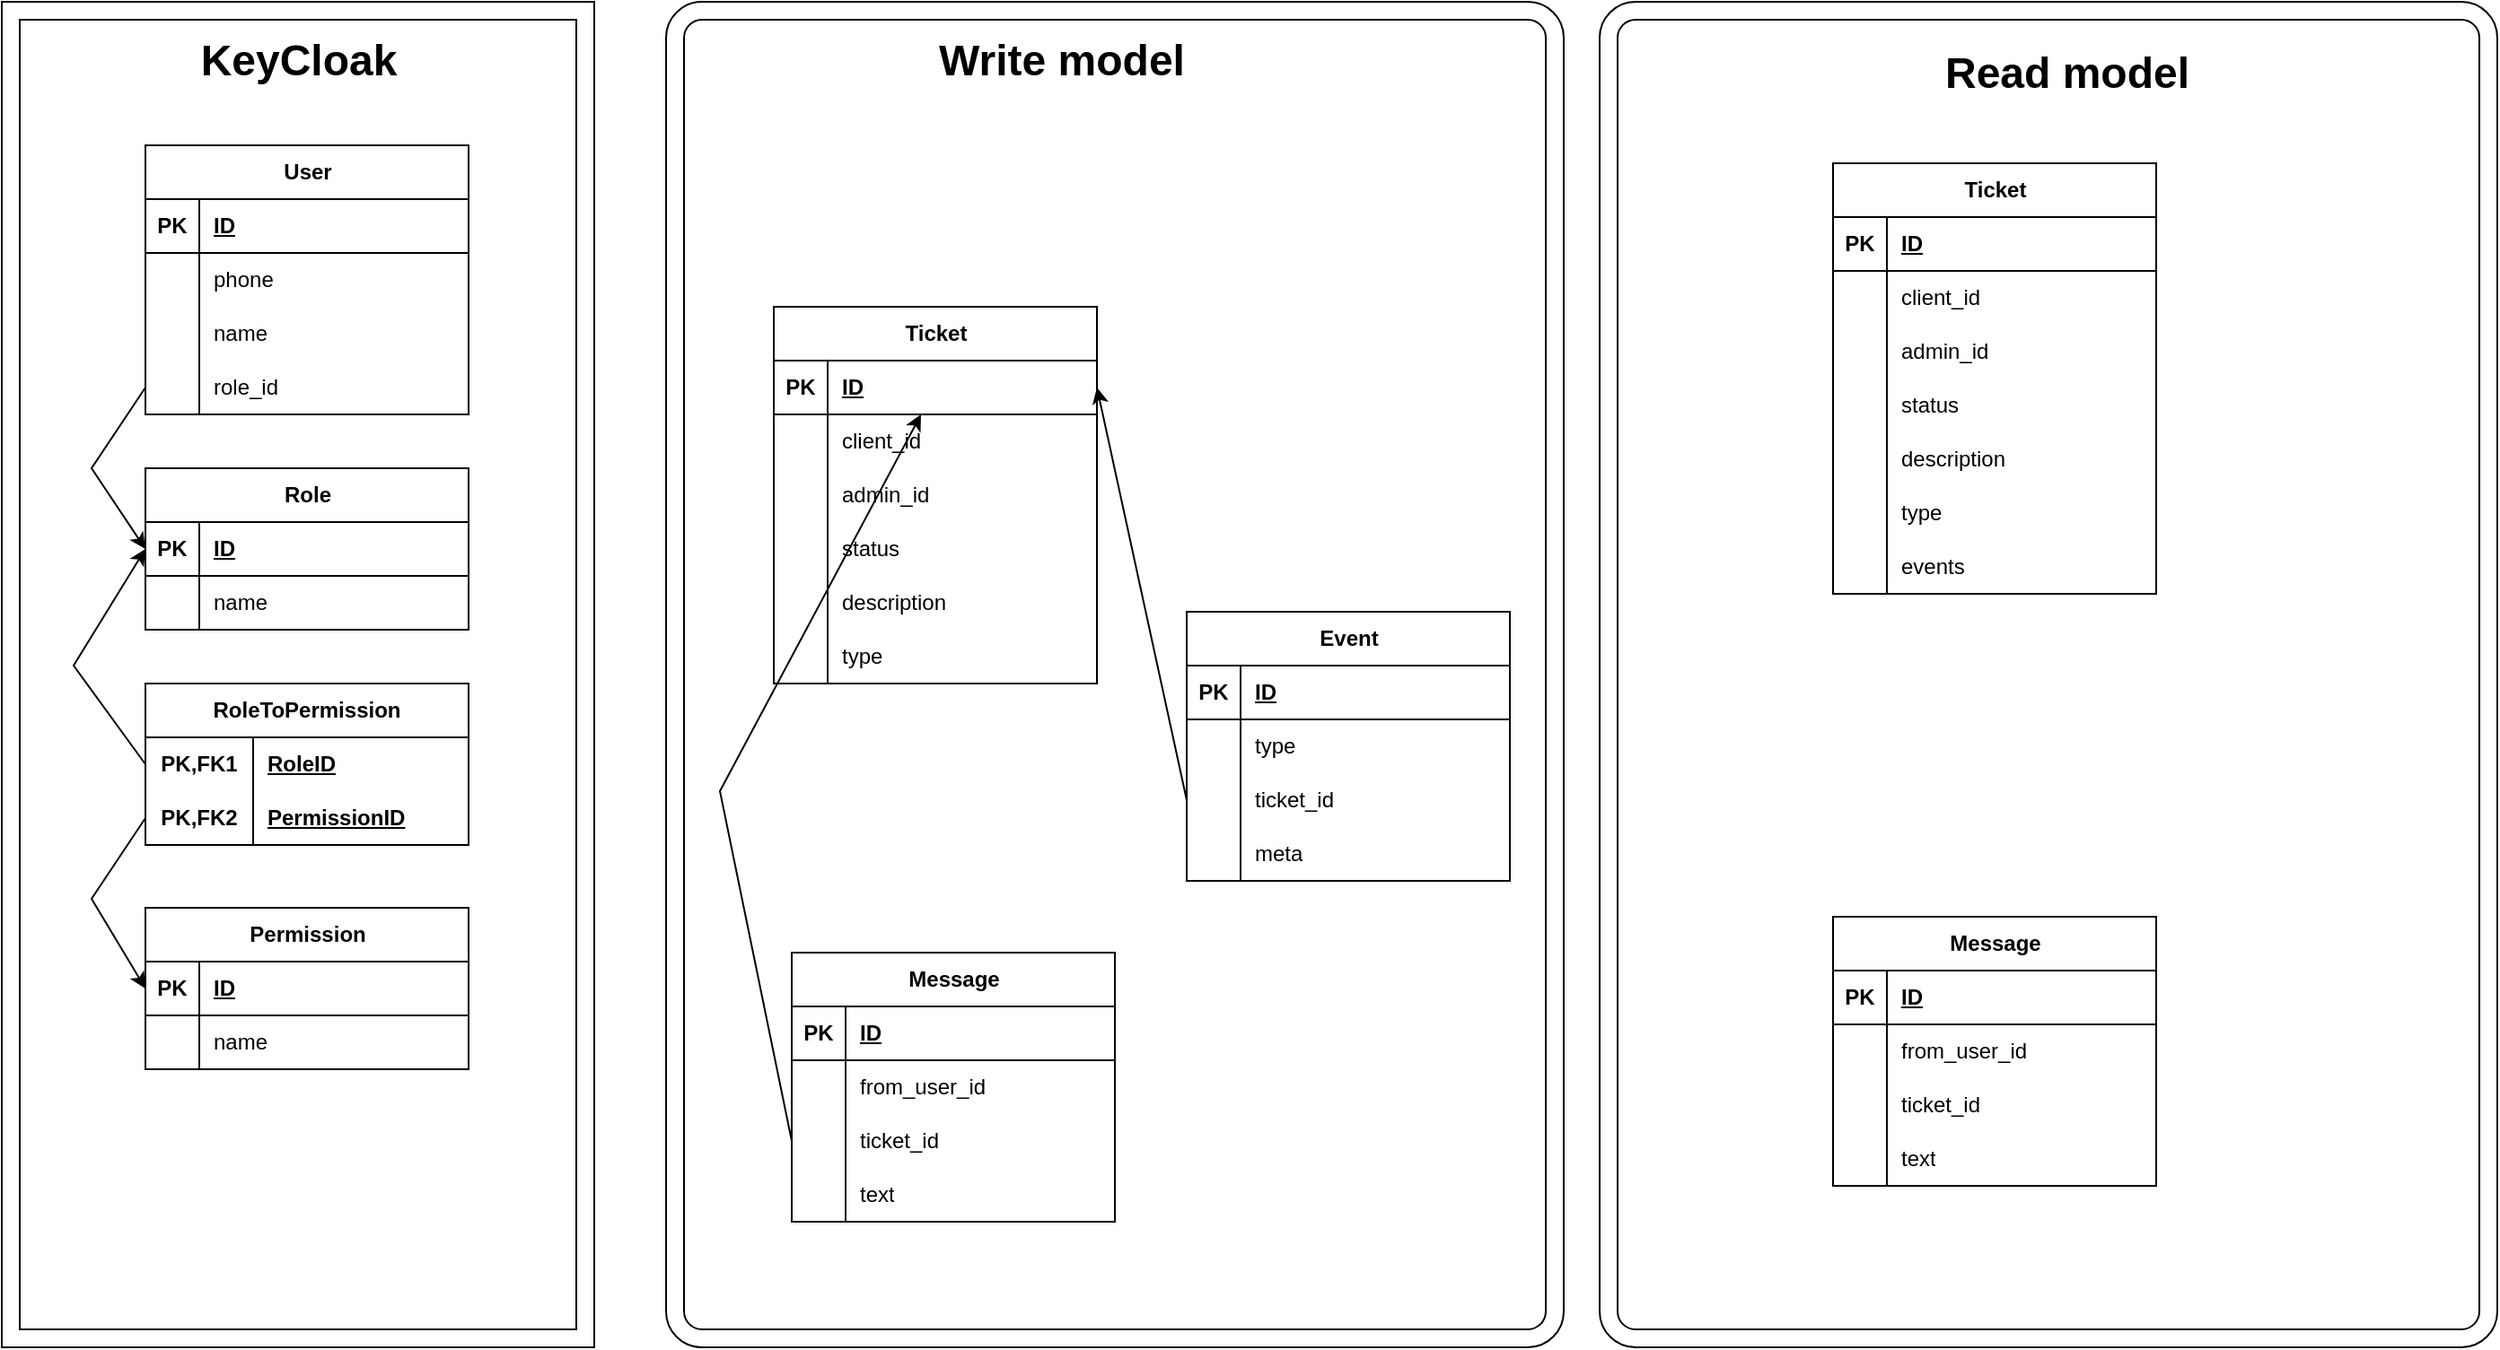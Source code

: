 <mxfile version="28.0.7" pages="2">
  <diagram name="DB" id="_UyQxXP4cMnk0yubkIRj">
    <mxGraphModel dx="1631" dy="1435" grid="1" gridSize="10" guides="1" tooltips="1" connect="1" arrows="1" fold="1" page="1" pageScale="1" pageWidth="827" pageHeight="1169" math="0" shadow="0">
      <root>
        <mxCell id="0" />
        <mxCell id="1" parent="0" />
        <mxCell id="uXH0se0oOb0UYmmVzN5W-1" value="User" style="shape=table;startSize=30;container=1;collapsible=1;childLayout=tableLayout;fixedRows=1;rowLines=0;fontStyle=1;align=center;resizeLast=1;html=1;" vertex="1" parent="1">
          <mxGeometry x="110" y="90" width="180" height="150" as="geometry" />
        </mxCell>
        <mxCell id="uXH0se0oOb0UYmmVzN5W-2" value="" style="shape=tableRow;horizontal=0;startSize=0;swimlaneHead=0;swimlaneBody=0;fillColor=none;collapsible=0;dropTarget=0;points=[[0,0.5],[1,0.5]];portConstraint=eastwest;top=0;left=0;right=0;bottom=1;" vertex="1" parent="uXH0se0oOb0UYmmVzN5W-1">
          <mxGeometry y="30" width="180" height="30" as="geometry" />
        </mxCell>
        <mxCell id="uXH0se0oOb0UYmmVzN5W-3" value="PK" style="shape=partialRectangle;connectable=0;fillColor=none;top=0;left=0;bottom=0;right=0;fontStyle=1;overflow=hidden;whiteSpace=wrap;html=1;" vertex="1" parent="uXH0se0oOb0UYmmVzN5W-2">
          <mxGeometry width="30" height="30" as="geometry">
            <mxRectangle width="30" height="30" as="alternateBounds" />
          </mxGeometry>
        </mxCell>
        <mxCell id="uXH0se0oOb0UYmmVzN5W-4" value="ID" style="shape=partialRectangle;connectable=0;fillColor=none;top=0;left=0;bottom=0;right=0;align=left;spacingLeft=6;fontStyle=5;overflow=hidden;whiteSpace=wrap;html=1;" vertex="1" parent="uXH0se0oOb0UYmmVzN5W-2">
          <mxGeometry x="30" width="150" height="30" as="geometry">
            <mxRectangle width="150" height="30" as="alternateBounds" />
          </mxGeometry>
        </mxCell>
        <mxCell id="uXH0se0oOb0UYmmVzN5W-5" value="" style="shape=tableRow;horizontal=0;startSize=0;swimlaneHead=0;swimlaneBody=0;fillColor=none;collapsible=0;dropTarget=0;points=[[0,0.5],[1,0.5]];portConstraint=eastwest;top=0;left=0;right=0;bottom=0;" vertex="1" parent="uXH0se0oOb0UYmmVzN5W-1">
          <mxGeometry y="60" width="180" height="30" as="geometry" />
        </mxCell>
        <mxCell id="uXH0se0oOb0UYmmVzN5W-6" value="" style="shape=partialRectangle;connectable=0;fillColor=none;top=0;left=0;bottom=0;right=0;editable=1;overflow=hidden;whiteSpace=wrap;html=1;" vertex="1" parent="uXH0se0oOb0UYmmVzN5W-5">
          <mxGeometry width="30" height="30" as="geometry">
            <mxRectangle width="30" height="30" as="alternateBounds" />
          </mxGeometry>
        </mxCell>
        <mxCell id="uXH0se0oOb0UYmmVzN5W-7" value="phone" style="shape=partialRectangle;connectable=0;fillColor=none;top=0;left=0;bottom=0;right=0;align=left;spacingLeft=6;overflow=hidden;whiteSpace=wrap;html=1;" vertex="1" parent="uXH0se0oOb0UYmmVzN5W-5">
          <mxGeometry x="30" width="150" height="30" as="geometry">
            <mxRectangle width="150" height="30" as="alternateBounds" />
          </mxGeometry>
        </mxCell>
        <mxCell id="uXH0se0oOb0UYmmVzN5W-8" value="" style="shape=tableRow;horizontal=0;startSize=0;swimlaneHead=0;swimlaneBody=0;fillColor=none;collapsible=0;dropTarget=0;points=[[0,0.5],[1,0.5]];portConstraint=eastwest;top=0;left=0;right=0;bottom=0;" vertex="1" parent="uXH0se0oOb0UYmmVzN5W-1">
          <mxGeometry y="90" width="180" height="30" as="geometry" />
        </mxCell>
        <mxCell id="uXH0se0oOb0UYmmVzN5W-9" value="" style="shape=partialRectangle;connectable=0;fillColor=none;top=0;left=0;bottom=0;right=0;editable=1;overflow=hidden;whiteSpace=wrap;html=1;" vertex="1" parent="uXH0se0oOb0UYmmVzN5W-8">
          <mxGeometry width="30" height="30" as="geometry">
            <mxRectangle width="30" height="30" as="alternateBounds" />
          </mxGeometry>
        </mxCell>
        <mxCell id="uXH0se0oOb0UYmmVzN5W-10" value="name" style="shape=partialRectangle;connectable=0;fillColor=none;top=0;left=0;bottom=0;right=0;align=left;spacingLeft=6;overflow=hidden;whiteSpace=wrap;html=1;" vertex="1" parent="uXH0se0oOb0UYmmVzN5W-8">
          <mxGeometry x="30" width="150" height="30" as="geometry">
            <mxRectangle width="150" height="30" as="alternateBounds" />
          </mxGeometry>
        </mxCell>
        <mxCell id="uXH0se0oOb0UYmmVzN5W-11" value="" style="shape=tableRow;horizontal=0;startSize=0;swimlaneHead=0;swimlaneBody=0;fillColor=none;collapsible=0;dropTarget=0;points=[[0,0.5],[1,0.5]];portConstraint=eastwest;top=0;left=0;right=0;bottom=0;" vertex="1" parent="uXH0se0oOb0UYmmVzN5W-1">
          <mxGeometry y="120" width="180" height="30" as="geometry" />
        </mxCell>
        <mxCell id="uXH0se0oOb0UYmmVzN5W-12" value="" style="shape=partialRectangle;connectable=0;fillColor=none;top=0;left=0;bottom=0;right=0;editable=1;overflow=hidden;whiteSpace=wrap;html=1;" vertex="1" parent="uXH0se0oOb0UYmmVzN5W-11">
          <mxGeometry width="30" height="30" as="geometry">
            <mxRectangle width="30" height="30" as="alternateBounds" />
          </mxGeometry>
        </mxCell>
        <mxCell id="uXH0se0oOb0UYmmVzN5W-13" value="role_id" style="shape=partialRectangle;connectable=0;fillColor=none;top=0;left=0;bottom=0;right=0;align=left;spacingLeft=6;overflow=hidden;whiteSpace=wrap;html=1;" vertex="1" parent="uXH0se0oOb0UYmmVzN5W-11">
          <mxGeometry x="30" width="150" height="30" as="geometry">
            <mxRectangle width="150" height="30" as="alternateBounds" />
          </mxGeometry>
        </mxCell>
        <mxCell id="uXH0se0oOb0UYmmVzN5W-14" value="Role" style="shape=table;startSize=30;container=1;collapsible=1;childLayout=tableLayout;fixedRows=1;rowLines=0;fontStyle=1;align=center;resizeLast=1;html=1;" vertex="1" parent="1">
          <mxGeometry x="110" y="270" width="180" height="90" as="geometry" />
        </mxCell>
        <mxCell id="uXH0se0oOb0UYmmVzN5W-15" value="" style="shape=tableRow;horizontal=0;startSize=0;swimlaneHead=0;swimlaneBody=0;fillColor=none;collapsible=0;dropTarget=0;points=[[0,0.5],[1,0.5]];portConstraint=eastwest;top=0;left=0;right=0;bottom=1;" vertex="1" parent="uXH0se0oOb0UYmmVzN5W-14">
          <mxGeometry y="30" width="180" height="30" as="geometry" />
        </mxCell>
        <mxCell id="uXH0se0oOb0UYmmVzN5W-16" value="PK" style="shape=partialRectangle;connectable=0;fillColor=none;top=0;left=0;bottom=0;right=0;fontStyle=1;overflow=hidden;whiteSpace=wrap;html=1;" vertex="1" parent="uXH0se0oOb0UYmmVzN5W-15">
          <mxGeometry width="30" height="30" as="geometry">
            <mxRectangle width="30" height="30" as="alternateBounds" />
          </mxGeometry>
        </mxCell>
        <mxCell id="uXH0se0oOb0UYmmVzN5W-17" value="ID" style="shape=partialRectangle;connectable=0;fillColor=none;top=0;left=0;bottom=0;right=0;align=left;spacingLeft=6;fontStyle=5;overflow=hidden;whiteSpace=wrap;html=1;" vertex="1" parent="uXH0se0oOb0UYmmVzN5W-15">
          <mxGeometry x="30" width="150" height="30" as="geometry">
            <mxRectangle width="150" height="30" as="alternateBounds" />
          </mxGeometry>
        </mxCell>
        <mxCell id="uXH0se0oOb0UYmmVzN5W-18" value="" style="shape=tableRow;horizontal=0;startSize=0;swimlaneHead=0;swimlaneBody=0;fillColor=none;collapsible=0;dropTarget=0;points=[[0,0.5],[1,0.5]];portConstraint=eastwest;top=0;left=0;right=0;bottom=0;" vertex="1" parent="uXH0se0oOb0UYmmVzN5W-14">
          <mxGeometry y="60" width="180" height="30" as="geometry" />
        </mxCell>
        <mxCell id="uXH0se0oOb0UYmmVzN5W-19" value="" style="shape=partialRectangle;connectable=0;fillColor=none;top=0;left=0;bottom=0;right=0;editable=1;overflow=hidden;whiteSpace=wrap;html=1;" vertex="1" parent="uXH0se0oOb0UYmmVzN5W-18">
          <mxGeometry width="30" height="30" as="geometry">
            <mxRectangle width="30" height="30" as="alternateBounds" />
          </mxGeometry>
        </mxCell>
        <mxCell id="uXH0se0oOb0UYmmVzN5W-20" value="name" style="shape=partialRectangle;connectable=0;fillColor=none;top=0;left=0;bottom=0;right=0;align=left;spacingLeft=6;overflow=hidden;whiteSpace=wrap;html=1;" vertex="1" parent="uXH0se0oOb0UYmmVzN5W-18">
          <mxGeometry x="30" width="150" height="30" as="geometry">
            <mxRectangle width="150" height="30" as="alternateBounds" />
          </mxGeometry>
        </mxCell>
        <mxCell id="uXH0se0oOb0UYmmVzN5W-27" value="" style="endArrow=classic;html=1;rounded=0;exitX=0;exitY=0.5;exitDx=0;exitDy=0;entryX=0;entryY=0.5;entryDx=0;entryDy=0;" edge="1" parent="1" source="uXH0se0oOb0UYmmVzN5W-11" target="uXH0se0oOb0UYmmVzN5W-15">
          <mxGeometry width="50" height="50" relative="1" as="geometry">
            <mxPoint x="400" y="600" as="sourcePoint" />
            <mxPoint x="450" y="550" as="targetPoint" />
            <Array as="points">
              <mxPoint x="80" y="270" />
            </Array>
          </mxGeometry>
        </mxCell>
        <mxCell id="uXH0se0oOb0UYmmVzN5W-28" value="Permission" style="shape=table;startSize=30;container=1;collapsible=1;childLayout=tableLayout;fixedRows=1;rowLines=0;fontStyle=1;align=center;resizeLast=1;html=1;" vertex="1" parent="1">
          <mxGeometry x="110" y="515" width="180" height="90" as="geometry" />
        </mxCell>
        <mxCell id="uXH0se0oOb0UYmmVzN5W-29" value="" style="shape=tableRow;horizontal=0;startSize=0;swimlaneHead=0;swimlaneBody=0;fillColor=none;collapsible=0;dropTarget=0;points=[[0,0.5],[1,0.5]];portConstraint=eastwest;top=0;left=0;right=0;bottom=1;" vertex="1" parent="uXH0se0oOb0UYmmVzN5W-28">
          <mxGeometry y="30" width="180" height="30" as="geometry" />
        </mxCell>
        <mxCell id="uXH0se0oOb0UYmmVzN5W-30" value="PK" style="shape=partialRectangle;connectable=0;fillColor=none;top=0;left=0;bottom=0;right=0;fontStyle=1;overflow=hidden;whiteSpace=wrap;html=1;" vertex="1" parent="uXH0se0oOb0UYmmVzN5W-29">
          <mxGeometry width="30" height="30" as="geometry">
            <mxRectangle width="30" height="30" as="alternateBounds" />
          </mxGeometry>
        </mxCell>
        <mxCell id="uXH0se0oOb0UYmmVzN5W-31" value="ID" style="shape=partialRectangle;connectable=0;fillColor=none;top=0;left=0;bottom=0;right=0;align=left;spacingLeft=6;fontStyle=5;overflow=hidden;whiteSpace=wrap;html=1;" vertex="1" parent="uXH0se0oOb0UYmmVzN5W-29">
          <mxGeometry x="30" width="150" height="30" as="geometry">
            <mxRectangle width="150" height="30" as="alternateBounds" />
          </mxGeometry>
        </mxCell>
        <mxCell id="uXH0se0oOb0UYmmVzN5W-32" value="" style="shape=tableRow;horizontal=0;startSize=0;swimlaneHead=0;swimlaneBody=0;fillColor=none;collapsible=0;dropTarget=0;points=[[0,0.5],[1,0.5]];portConstraint=eastwest;top=0;left=0;right=0;bottom=0;" vertex="1" parent="uXH0se0oOb0UYmmVzN5W-28">
          <mxGeometry y="60" width="180" height="30" as="geometry" />
        </mxCell>
        <mxCell id="uXH0se0oOb0UYmmVzN5W-33" value="" style="shape=partialRectangle;connectable=0;fillColor=none;top=0;left=0;bottom=0;right=0;editable=1;overflow=hidden;whiteSpace=wrap;html=1;" vertex="1" parent="uXH0se0oOb0UYmmVzN5W-32">
          <mxGeometry width="30" height="30" as="geometry">
            <mxRectangle width="30" height="30" as="alternateBounds" />
          </mxGeometry>
        </mxCell>
        <mxCell id="uXH0se0oOb0UYmmVzN5W-34" value="name" style="shape=partialRectangle;connectable=0;fillColor=none;top=0;left=0;bottom=0;right=0;align=left;spacingLeft=6;overflow=hidden;whiteSpace=wrap;html=1;" vertex="1" parent="uXH0se0oOb0UYmmVzN5W-32">
          <mxGeometry x="30" width="150" height="30" as="geometry">
            <mxRectangle width="150" height="30" as="alternateBounds" />
          </mxGeometry>
        </mxCell>
        <mxCell id="uXH0se0oOb0UYmmVzN5W-42" value="RoleToPermission" style="shape=table;startSize=30;container=1;collapsible=1;childLayout=tableLayout;fixedRows=1;rowLines=0;fontStyle=1;align=center;resizeLast=1;html=1;whiteSpace=wrap;" vertex="1" parent="1">
          <mxGeometry x="110" y="390" width="180" height="90" as="geometry" />
        </mxCell>
        <mxCell id="uXH0se0oOb0UYmmVzN5W-43" value="" style="shape=tableRow;horizontal=0;startSize=0;swimlaneHead=0;swimlaneBody=0;fillColor=none;collapsible=0;dropTarget=0;points=[[0,0.5],[1,0.5]];portConstraint=eastwest;top=0;left=0;right=0;bottom=0;html=1;" vertex="1" parent="uXH0se0oOb0UYmmVzN5W-42">
          <mxGeometry y="30" width="180" height="30" as="geometry" />
        </mxCell>
        <mxCell id="uXH0se0oOb0UYmmVzN5W-44" value="PK,FK1" style="shape=partialRectangle;connectable=0;fillColor=none;top=0;left=0;bottom=0;right=0;fontStyle=1;overflow=hidden;html=1;whiteSpace=wrap;" vertex="1" parent="uXH0se0oOb0UYmmVzN5W-43">
          <mxGeometry width="60" height="30" as="geometry">
            <mxRectangle width="60" height="30" as="alternateBounds" />
          </mxGeometry>
        </mxCell>
        <mxCell id="uXH0se0oOb0UYmmVzN5W-45" value="RoleID" style="shape=partialRectangle;connectable=0;fillColor=none;top=0;left=0;bottom=0;right=0;align=left;spacingLeft=6;fontStyle=5;overflow=hidden;html=1;whiteSpace=wrap;" vertex="1" parent="uXH0se0oOb0UYmmVzN5W-43">
          <mxGeometry x="60" width="120" height="30" as="geometry">
            <mxRectangle width="120" height="30" as="alternateBounds" />
          </mxGeometry>
        </mxCell>
        <mxCell id="uXH0se0oOb0UYmmVzN5W-46" value="" style="shape=tableRow;horizontal=0;startSize=0;swimlaneHead=0;swimlaneBody=0;fillColor=none;collapsible=0;dropTarget=0;points=[[0,0.5],[1,0.5]];portConstraint=eastwest;top=0;left=0;right=0;bottom=1;html=1;" vertex="1" parent="uXH0se0oOb0UYmmVzN5W-42">
          <mxGeometry y="60" width="180" height="30" as="geometry" />
        </mxCell>
        <mxCell id="uXH0se0oOb0UYmmVzN5W-47" value="PK,FK2" style="shape=partialRectangle;connectable=0;fillColor=none;top=0;left=0;bottom=0;right=0;fontStyle=1;overflow=hidden;html=1;whiteSpace=wrap;" vertex="1" parent="uXH0se0oOb0UYmmVzN5W-46">
          <mxGeometry width="60" height="30" as="geometry">
            <mxRectangle width="60" height="30" as="alternateBounds" />
          </mxGeometry>
        </mxCell>
        <mxCell id="uXH0se0oOb0UYmmVzN5W-48" value="PermissionID" style="shape=partialRectangle;connectable=0;fillColor=none;top=0;left=0;bottom=0;right=0;align=left;spacingLeft=6;fontStyle=5;overflow=hidden;html=1;whiteSpace=wrap;" vertex="1" parent="uXH0se0oOb0UYmmVzN5W-46">
          <mxGeometry x="60" width="120" height="30" as="geometry">
            <mxRectangle width="120" height="30" as="alternateBounds" />
          </mxGeometry>
        </mxCell>
        <mxCell id="uXH0se0oOb0UYmmVzN5W-55" value="" style="endArrow=classic;html=1;rounded=0;exitX=0;exitY=0.5;exitDx=0;exitDy=0;entryX=0;entryY=0.5;entryDx=0;entryDy=0;" edge="1" parent="1" source="uXH0se0oOb0UYmmVzN5W-43" target="uXH0se0oOb0UYmmVzN5W-15">
          <mxGeometry width="50" height="50" relative="1" as="geometry">
            <mxPoint x="500" y="520" as="sourcePoint" />
            <mxPoint x="550" y="470" as="targetPoint" />
            <Array as="points">
              <mxPoint x="70" y="380" />
            </Array>
          </mxGeometry>
        </mxCell>
        <mxCell id="uXH0se0oOb0UYmmVzN5W-57" value="" style="verticalLabelPosition=bottom;verticalAlign=top;html=1;shape=mxgraph.basic.frame;dx=10;whiteSpace=wrap;" vertex="1" parent="1">
          <mxGeometry x="30" y="10" width="330" height="750" as="geometry" />
        </mxCell>
        <mxCell id="uXH0se0oOb0UYmmVzN5W-58" value="&lt;font style=&quot;font-size: 24px;&quot;&gt;&lt;b&gt;KeyCloak&lt;/b&gt;&lt;/font&gt;" style="text;html=1;align=center;verticalAlign=middle;resizable=0;points=[];autosize=1;strokeColor=none;fillColor=none;" vertex="1" parent="1">
          <mxGeometry x="130" y="23" width="130" height="40" as="geometry" />
        </mxCell>
        <mxCell id="uXH0se0oOb0UYmmVzN5W-59" value="" style="verticalLabelPosition=bottom;verticalAlign=top;html=1;shape=mxgraph.basic.rounded_frame;dx=10;whiteSpace=wrap;" vertex="1" parent="1">
          <mxGeometry x="400" y="10" width="500" height="750" as="geometry" />
        </mxCell>
        <mxCell id="uXH0se0oOb0UYmmVzN5W-60" value="" style="endArrow=classic;html=1;rounded=0;entryX=0;entryY=0.5;entryDx=0;entryDy=0;exitX=0;exitY=0.5;exitDx=0;exitDy=0;" edge="1" parent="1" source="uXH0se0oOb0UYmmVzN5W-46" target="uXH0se0oOb0UYmmVzN5W-29">
          <mxGeometry width="50" height="50" relative="1" as="geometry">
            <mxPoint x="660" y="520" as="sourcePoint" />
            <mxPoint x="710" y="470" as="targetPoint" />
            <Array as="points">
              <mxPoint x="80" y="510" />
            </Array>
          </mxGeometry>
        </mxCell>
        <mxCell id="uXH0se0oOb0UYmmVzN5W-71" value="Ticket" style="shape=table;startSize=30;container=1;collapsible=1;childLayout=tableLayout;fixedRows=1;rowLines=0;fontStyle=1;align=center;resizeLast=1;html=1;" vertex="1" parent="1">
          <mxGeometry x="460" y="180" width="180" height="210" as="geometry">
            <mxRectangle x="520" y="90" width="70" height="30" as="alternateBounds" />
          </mxGeometry>
        </mxCell>
        <mxCell id="uXH0se0oOb0UYmmVzN5W-72" value="" style="shape=tableRow;horizontal=0;startSize=0;swimlaneHead=0;swimlaneBody=0;fillColor=none;collapsible=0;dropTarget=0;points=[[0,0.5],[1,0.5]];portConstraint=eastwest;top=0;left=0;right=0;bottom=1;" vertex="1" parent="uXH0se0oOb0UYmmVzN5W-71">
          <mxGeometry y="30" width="180" height="30" as="geometry" />
        </mxCell>
        <mxCell id="uXH0se0oOb0UYmmVzN5W-73" value="PK" style="shape=partialRectangle;connectable=0;fillColor=none;top=0;left=0;bottom=0;right=0;fontStyle=1;overflow=hidden;whiteSpace=wrap;html=1;" vertex="1" parent="uXH0se0oOb0UYmmVzN5W-72">
          <mxGeometry width="30" height="30" as="geometry">
            <mxRectangle width="30" height="30" as="alternateBounds" />
          </mxGeometry>
        </mxCell>
        <mxCell id="uXH0se0oOb0UYmmVzN5W-74" value="ID" style="shape=partialRectangle;connectable=0;fillColor=none;top=0;left=0;bottom=0;right=0;align=left;spacingLeft=6;fontStyle=5;overflow=hidden;whiteSpace=wrap;html=1;" vertex="1" parent="uXH0se0oOb0UYmmVzN5W-72">
          <mxGeometry x="30" width="150" height="30" as="geometry">
            <mxRectangle width="150" height="30" as="alternateBounds" />
          </mxGeometry>
        </mxCell>
        <mxCell id="uXH0se0oOb0UYmmVzN5W-75" value="" style="shape=tableRow;horizontal=0;startSize=0;swimlaneHead=0;swimlaneBody=0;fillColor=none;collapsible=0;dropTarget=0;points=[[0,0.5],[1,0.5]];portConstraint=eastwest;top=0;left=0;right=0;bottom=0;" vertex="1" parent="uXH0se0oOb0UYmmVzN5W-71">
          <mxGeometry y="60" width="180" height="30" as="geometry" />
        </mxCell>
        <mxCell id="uXH0se0oOb0UYmmVzN5W-76" value="" style="shape=partialRectangle;connectable=0;fillColor=none;top=0;left=0;bottom=0;right=0;editable=1;overflow=hidden;whiteSpace=wrap;html=1;" vertex="1" parent="uXH0se0oOb0UYmmVzN5W-75">
          <mxGeometry width="30" height="30" as="geometry">
            <mxRectangle width="30" height="30" as="alternateBounds" />
          </mxGeometry>
        </mxCell>
        <mxCell id="uXH0se0oOb0UYmmVzN5W-77" value="client_id" style="shape=partialRectangle;connectable=0;fillColor=none;top=0;left=0;bottom=0;right=0;align=left;spacingLeft=6;overflow=hidden;whiteSpace=wrap;html=1;" vertex="1" parent="uXH0se0oOb0UYmmVzN5W-75">
          <mxGeometry x="30" width="150" height="30" as="geometry">
            <mxRectangle width="150" height="30" as="alternateBounds" />
          </mxGeometry>
        </mxCell>
        <mxCell id="uXH0se0oOb0UYmmVzN5W-78" value="" style="shape=tableRow;horizontal=0;startSize=0;swimlaneHead=0;swimlaneBody=0;fillColor=none;collapsible=0;dropTarget=0;points=[[0,0.5],[1,0.5]];portConstraint=eastwest;top=0;left=0;right=0;bottom=0;" vertex="1" parent="uXH0se0oOb0UYmmVzN5W-71">
          <mxGeometry y="90" width="180" height="30" as="geometry" />
        </mxCell>
        <mxCell id="uXH0se0oOb0UYmmVzN5W-79" value="" style="shape=partialRectangle;connectable=0;fillColor=none;top=0;left=0;bottom=0;right=0;editable=1;overflow=hidden;whiteSpace=wrap;html=1;" vertex="1" parent="uXH0se0oOb0UYmmVzN5W-78">
          <mxGeometry width="30" height="30" as="geometry">
            <mxRectangle width="30" height="30" as="alternateBounds" />
          </mxGeometry>
        </mxCell>
        <mxCell id="uXH0se0oOb0UYmmVzN5W-80" value="admin_id" style="shape=partialRectangle;connectable=0;fillColor=none;top=0;left=0;bottom=0;right=0;align=left;spacingLeft=6;overflow=hidden;whiteSpace=wrap;html=1;" vertex="1" parent="uXH0se0oOb0UYmmVzN5W-78">
          <mxGeometry x="30" width="150" height="30" as="geometry">
            <mxRectangle width="150" height="30" as="alternateBounds" />
          </mxGeometry>
        </mxCell>
        <mxCell id="uXH0se0oOb0UYmmVzN5W-81" value="" style="shape=tableRow;horizontal=0;startSize=0;swimlaneHead=0;swimlaneBody=0;fillColor=none;collapsible=0;dropTarget=0;points=[[0,0.5],[1,0.5]];portConstraint=eastwest;top=0;left=0;right=0;bottom=0;" vertex="1" parent="uXH0se0oOb0UYmmVzN5W-71">
          <mxGeometry y="120" width="180" height="30" as="geometry" />
        </mxCell>
        <mxCell id="uXH0se0oOb0UYmmVzN5W-82" value="" style="shape=partialRectangle;connectable=0;fillColor=none;top=0;left=0;bottom=0;right=0;editable=1;overflow=hidden;whiteSpace=wrap;html=1;" vertex="1" parent="uXH0se0oOb0UYmmVzN5W-81">
          <mxGeometry width="30" height="30" as="geometry">
            <mxRectangle width="30" height="30" as="alternateBounds" />
          </mxGeometry>
        </mxCell>
        <mxCell id="uXH0se0oOb0UYmmVzN5W-83" value="status" style="shape=partialRectangle;connectable=0;fillColor=none;top=0;left=0;bottom=0;right=0;align=left;spacingLeft=6;overflow=hidden;whiteSpace=wrap;html=1;" vertex="1" parent="uXH0se0oOb0UYmmVzN5W-81">
          <mxGeometry x="30" width="150" height="30" as="geometry">
            <mxRectangle width="150" height="30" as="alternateBounds" />
          </mxGeometry>
        </mxCell>
        <mxCell id="uXH0se0oOb0UYmmVzN5W-87" value="" style="shape=tableRow;horizontal=0;startSize=0;swimlaneHead=0;swimlaneBody=0;fillColor=none;collapsible=0;dropTarget=0;points=[[0,0.5],[1,0.5]];portConstraint=eastwest;top=0;left=0;right=0;bottom=0;" vertex="1" parent="uXH0se0oOb0UYmmVzN5W-71">
          <mxGeometry y="150" width="180" height="30" as="geometry" />
        </mxCell>
        <mxCell id="uXH0se0oOb0UYmmVzN5W-88" value="" style="shape=partialRectangle;connectable=0;fillColor=none;top=0;left=0;bottom=0;right=0;editable=1;overflow=hidden;whiteSpace=wrap;html=1;" vertex="1" parent="uXH0se0oOb0UYmmVzN5W-87">
          <mxGeometry width="30" height="30" as="geometry">
            <mxRectangle width="30" height="30" as="alternateBounds" />
          </mxGeometry>
        </mxCell>
        <mxCell id="uXH0se0oOb0UYmmVzN5W-89" value="description" style="shape=partialRectangle;connectable=0;fillColor=none;top=0;left=0;bottom=0;right=0;align=left;spacingLeft=6;overflow=hidden;whiteSpace=wrap;html=1;" vertex="1" parent="uXH0se0oOb0UYmmVzN5W-87">
          <mxGeometry x="30" width="150" height="30" as="geometry">
            <mxRectangle width="150" height="30" as="alternateBounds" />
          </mxGeometry>
        </mxCell>
        <mxCell id="uXH0se0oOb0UYmmVzN5W-103" value="" style="shape=tableRow;horizontal=0;startSize=0;swimlaneHead=0;swimlaneBody=0;fillColor=none;collapsible=0;dropTarget=0;points=[[0,0.5],[1,0.5]];portConstraint=eastwest;top=0;left=0;right=0;bottom=0;" vertex="1" parent="uXH0se0oOb0UYmmVzN5W-71">
          <mxGeometry y="180" width="180" height="30" as="geometry" />
        </mxCell>
        <mxCell id="uXH0se0oOb0UYmmVzN5W-104" value="" style="shape=partialRectangle;connectable=0;fillColor=none;top=0;left=0;bottom=0;right=0;editable=1;overflow=hidden;whiteSpace=wrap;html=1;" vertex="1" parent="uXH0se0oOb0UYmmVzN5W-103">
          <mxGeometry width="30" height="30" as="geometry">
            <mxRectangle width="30" height="30" as="alternateBounds" />
          </mxGeometry>
        </mxCell>
        <mxCell id="uXH0se0oOb0UYmmVzN5W-105" value="type" style="shape=partialRectangle;connectable=0;fillColor=none;top=0;left=0;bottom=0;right=0;align=left;spacingLeft=6;overflow=hidden;whiteSpace=wrap;html=1;" vertex="1" parent="uXH0se0oOb0UYmmVzN5W-103">
          <mxGeometry x="30" width="150" height="30" as="geometry">
            <mxRectangle width="150" height="30" as="alternateBounds" />
          </mxGeometry>
        </mxCell>
        <mxCell id="uXH0se0oOb0UYmmVzN5W-84" value="" style="shape=tableRow;horizontal=0;startSize=0;swimlaneHead=0;swimlaneBody=0;fillColor=none;collapsible=0;dropTarget=0;points=[[0,0.5],[1,0.5]];portConstraint=eastwest;top=0;left=0;right=0;bottom=0;" vertex="1" parent="1">
          <mxGeometry x="520" y="240" width="180" height="30" as="geometry" />
        </mxCell>
        <mxCell id="uXH0se0oOb0UYmmVzN5W-85" value="" style="shape=partialRectangle;connectable=0;fillColor=none;top=0;left=0;bottom=0;right=0;editable=1;overflow=hidden;whiteSpace=wrap;html=1;" vertex="1" parent="uXH0se0oOb0UYmmVzN5W-84">
          <mxGeometry width="30" height="30" as="geometry">
            <mxRectangle width="30" height="30" as="alternateBounds" />
          </mxGeometry>
        </mxCell>
        <mxCell id="uXH0se0oOb0UYmmVzN5W-90" value="Message" style="shape=table;startSize=30;container=1;collapsible=1;childLayout=tableLayout;fixedRows=1;rowLines=0;fontStyle=1;align=center;resizeLast=1;html=1;" vertex="1" parent="1">
          <mxGeometry x="470" y="540" width="180" height="150" as="geometry" />
        </mxCell>
        <mxCell id="uXH0se0oOb0UYmmVzN5W-91" value="" style="shape=tableRow;horizontal=0;startSize=0;swimlaneHead=0;swimlaneBody=0;fillColor=none;collapsible=0;dropTarget=0;points=[[0,0.5],[1,0.5]];portConstraint=eastwest;top=0;left=0;right=0;bottom=1;" vertex="1" parent="uXH0se0oOb0UYmmVzN5W-90">
          <mxGeometry y="30" width="180" height="30" as="geometry" />
        </mxCell>
        <mxCell id="uXH0se0oOb0UYmmVzN5W-92" value="PK" style="shape=partialRectangle;connectable=0;fillColor=none;top=0;left=0;bottom=0;right=0;fontStyle=1;overflow=hidden;whiteSpace=wrap;html=1;" vertex="1" parent="uXH0se0oOb0UYmmVzN5W-91">
          <mxGeometry width="30" height="30" as="geometry">
            <mxRectangle width="30" height="30" as="alternateBounds" />
          </mxGeometry>
        </mxCell>
        <mxCell id="uXH0se0oOb0UYmmVzN5W-93" value="ID" style="shape=partialRectangle;connectable=0;fillColor=none;top=0;left=0;bottom=0;right=0;align=left;spacingLeft=6;fontStyle=5;overflow=hidden;whiteSpace=wrap;html=1;" vertex="1" parent="uXH0se0oOb0UYmmVzN5W-91">
          <mxGeometry x="30" width="150" height="30" as="geometry">
            <mxRectangle width="150" height="30" as="alternateBounds" />
          </mxGeometry>
        </mxCell>
        <mxCell id="uXH0se0oOb0UYmmVzN5W-94" value="" style="shape=tableRow;horizontal=0;startSize=0;swimlaneHead=0;swimlaneBody=0;fillColor=none;collapsible=0;dropTarget=0;points=[[0,0.5],[1,0.5]];portConstraint=eastwest;top=0;left=0;right=0;bottom=0;" vertex="1" parent="uXH0se0oOb0UYmmVzN5W-90">
          <mxGeometry y="60" width="180" height="30" as="geometry" />
        </mxCell>
        <mxCell id="uXH0se0oOb0UYmmVzN5W-95" value="" style="shape=partialRectangle;connectable=0;fillColor=none;top=0;left=0;bottom=0;right=0;editable=1;overflow=hidden;whiteSpace=wrap;html=1;" vertex="1" parent="uXH0se0oOb0UYmmVzN5W-94">
          <mxGeometry width="30" height="30" as="geometry">
            <mxRectangle width="30" height="30" as="alternateBounds" />
          </mxGeometry>
        </mxCell>
        <mxCell id="uXH0se0oOb0UYmmVzN5W-96" value="from_user_id" style="shape=partialRectangle;connectable=0;fillColor=none;top=0;left=0;bottom=0;right=0;align=left;spacingLeft=6;overflow=hidden;whiteSpace=wrap;html=1;" vertex="1" parent="uXH0se0oOb0UYmmVzN5W-94">
          <mxGeometry x="30" width="150" height="30" as="geometry">
            <mxRectangle width="150" height="30" as="alternateBounds" />
          </mxGeometry>
        </mxCell>
        <mxCell id="uXH0se0oOb0UYmmVzN5W-97" value="" style="shape=tableRow;horizontal=0;startSize=0;swimlaneHead=0;swimlaneBody=0;fillColor=none;collapsible=0;dropTarget=0;points=[[0,0.5],[1,0.5]];portConstraint=eastwest;top=0;left=0;right=0;bottom=0;" vertex="1" parent="uXH0se0oOb0UYmmVzN5W-90">
          <mxGeometry y="90" width="180" height="30" as="geometry" />
        </mxCell>
        <mxCell id="uXH0se0oOb0UYmmVzN5W-98" value="" style="shape=partialRectangle;connectable=0;fillColor=none;top=0;left=0;bottom=0;right=0;editable=1;overflow=hidden;whiteSpace=wrap;html=1;" vertex="1" parent="uXH0se0oOb0UYmmVzN5W-97">
          <mxGeometry width="30" height="30" as="geometry">
            <mxRectangle width="30" height="30" as="alternateBounds" />
          </mxGeometry>
        </mxCell>
        <mxCell id="uXH0se0oOb0UYmmVzN5W-99" value="ticket_id" style="shape=partialRectangle;connectable=0;fillColor=none;top=0;left=0;bottom=0;right=0;align=left;spacingLeft=6;overflow=hidden;whiteSpace=wrap;html=1;" vertex="1" parent="uXH0se0oOb0UYmmVzN5W-97">
          <mxGeometry x="30" width="150" height="30" as="geometry">
            <mxRectangle width="150" height="30" as="alternateBounds" />
          </mxGeometry>
        </mxCell>
        <mxCell id="uXH0se0oOb0UYmmVzN5W-100" value="" style="shape=tableRow;horizontal=0;startSize=0;swimlaneHead=0;swimlaneBody=0;fillColor=none;collapsible=0;dropTarget=0;points=[[0,0.5],[1,0.5]];portConstraint=eastwest;top=0;left=0;right=0;bottom=0;" vertex="1" parent="uXH0se0oOb0UYmmVzN5W-90">
          <mxGeometry y="120" width="180" height="30" as="geometry" />
        </mxCell>
        <mxCell id="uXH0se0oOb0UYmmVzN5W-101" value="" style="shape=partialRectangle;connectable=0;fillColor=none;top=0;left=0;bottom=0;right=0;editable=1;overflow=hidden;whiteSpace=wrap;html=1;" vertex="1" parent="uXH0se0oOb0UYmmVzN5W-100">
          <mxGeometry width="30" height="30" as="geometry">
            <mxRectangle width="30" height="30" as="alternateBounds" />
          </mxGeometry>
        </mxCell>
        <mxCell id="uXH0se0oOb0UYmmVzN5W-102" value="text" style="shape=partialRectangle;connectable=0;fillColor=none;top=0;left=0;bottom=0;right=0;align=left;spacingLeft=6;overflow=hidden;whiteSpace=wrap;html=1;" vertex="1" parent="uXH0se0oOb0UYmmVzN5W-100">
          <mxGeometry x="30" width="150" height="30" as="geometry">
            <mxRectangle width="150" height="30" as="alternateBounds" />
          </mxGeometry>
        </mxCell>
        <mxCell id="uXH0se0oOb0UYmmVzN5W-119" value="" style="endArrow=classic;html=1;rounded=0;exitX=0;exitY=0.5;exitDx=0;exitDy=0;" edge="1" parent="1" source="uXH0se0oOb0UYmmVzN5W-97" target="uXH0se0oOb0UYmmVzN5W-72">
          <mxGeometry width="50" height="50" relative="1" as="geometry">
            <mxPoint x="660" y="520" as="sourcePoint" />
            <mxPoint x="710" y="470" as="targetPoint" />
            <Array as="points">
              <mxPoint x="430" y="450" />
            </Array>
          </mxGeometry>
        </mxCell>
        <mxCell id="uXH0se0oOb0UYmmVzN5W-120" value="Event" style="shape=table;startSize=30;container=1;collapsible=1;childLayout=tableLayout;fixedRows=1;rowLines=0;fontStyle=1;align=center;resizeLast=1;html=1;" vertex="1" parent="1">
          <mxGeometry x="690" y="350" width="180" height="150" as="geometry" />
        </mxCell>
        <mxCell id="uXH0se0oOb0UYmmVzN5W-121" value="" style="shape=tableRow;horizontal=0;startSize=0;swimlaneHead=0;swimlaneBody=0;fillColor=none;collapsible=0;dropTarget=0;points=[[0,0.5],[1,0.5]];portConstraint=eastwest;top=0;left=0;right=0;bottom=1;" vertex="1" parent="uXH0se0oOb0UYmmVzN5W-120">
          <mxGeometry y="30" width="180" height="30" as="geometry" />
        </mxCell>
        <mxCell id="uXH0se0oOb0UYmmVzN5W-122" value="PK" style="shape=partialRectangle;connectable=0;fillColor=none;top=0;left=0;bottom=0;right=0;fontStyle=1;overflow=hidden;whiteSpace=wrap;html=1;" vertex="1" parent="uXH0se0oOb0UYmmVzN5W-121">
          <mxGeometry width="30" height="30" as="geometry">
            <mxRectangle width="30" height="30" as="alternateBounds" />
          </mxGeometry>
        </mxCell>
        <mxCell id="uXH0se0oOb0UYmmVzN5W-123" value="ID" style="shape=partialRectangle;connectable=0;fillColor=none;top=0;left=0;bottom=0;right=0;align=left;spacingLeft=6;fontStyle=5;overflow=hidden;whiteSpace=wrap;html=1;" vertex="1" parent="uXH0se0oOb0UYmmVzN5W-121">
          <mxGeometry x="30" width="150" height="30" as="geometry">
            <mxRectangle width="150" height="30" as="alternateBounds" />
          </mxGeometry>
        </mxCell>
        <mxCell id="uXH0se0oOb0UYmmVzN5W-124" value="" style="shape=tableRow;horizontal=0;startSize=0;swimlaneHead=0;swimlaneBody=0;fillColor=none;collapsible=0;dropTarget=0;points=[[0,0.5],[1,0.5]];portConstraint=eastwest;top=0;left=0;right=0;bottom=0;" vertex="1" parent="uXH0se0oOb0UYmmVzN5W-120">
          <mxGeometry y="60" width="180" height="30" as="geometry" />
        </mxCell>
        <mxCell id="uXH0se0oOb0UYmmVzN5W-125" value="" style="shape=partialRectangle;connectable=0;fillColor=none;top=0;left=0;bottom=0;right=0;editable=1;overflow=hidden;whiteSpace=wrap;html=1;" vertex="1" parent="uXH0se0oOb0UYmmVzN5W-124">
          <mxGeometry width="30" height="30" as="geometry">
            <mxRectangle width="30" height="30" as="alternateBounds" />
          </mxGeometry>
        </mxCell>
        <mxCell id="uXH0se0oOb0UYmmVzN5W-126" value="type" style="shape=partialRectangle;connectable=0;fillColor=none;top=0;left=0;bottom=0;right=0;align=left;spacingLeft=6;overflow=hidden;whiteSpace=wrap;html=1;" vertex="1" parent="uXH0se0oOb0UYmmVzN5W-124">
          <mxGeometry x="30" width="150" height="30" as="geometry">
            <mxRectangle width="150" height="30" as="alternateBounds" />
          </mxGeometry>
        </mxCell>
        <mxCell id="uXH0se0oOb0UYmmVzN5W-127" value="" style="shape=tableRow;horizontal=0;startSize=0;swimlaneHead=0;swimlaneBody=0;fillColor=none;collapsible=0;dropTarget=0;points=[[0,0.5],[1,0.5]];portConstraint=eastwest;top=0;left=0;right=0;bottom=0;" vertex="1" parent="uXH0se0oOb0UYmmVzN5W-120">
          <mxGeometry y="90" width="180" height="30" as="geometry" />
        </mxCell>
        <mxCell id="uXH0se0oOb0UYmmVzN5W-128" value="" style="shape=partialRectangle;connectable=0;fillColor=none;top=0;left=0;bottom=0;right=0;editable=1;overflow=hidden;whiteSpace=wrap;html=1;" vertex="1" parent="uXH0se0oOb0UYmmVzN5W-127">
          <mxGeometry width="30" height="30" as="geometry">
            <mxRectangle width="30" height="30" as="alternateBounds" />
          </mxGeometry>
        </mxCell>
        <mxCell id="uXH0se0oOb0UYmmVzN5W-129" value="ticket_id" style="shape=partialRectangle;connectable=0;fillColor=none;top=0;left=0;bottom=0;right=0;align=left;spacingLeft=6;overflow=hidden;whiteSpace=wrap;html=1;" vertex="1" parent="uXH0se0oOb0UYmmVzN5W-127">
          <mxGeometry x="30" width="150" height="30" as="geometry">
            <mxRectangle width="150" height="30" as="alternateBounds" />
          </mxGeometry>
        </mxCell>
        <mxCell id="uXH0se0oOb0UYmmVzN5W-130" value="" style="shape=tableRow;horizontal=0;startSize=0;swimlaneHead=0;swimlaneBody=0;fillColor=none;collapsible=0;dropTarget=0;points=[[0,0.5],[1,0.5]];portConstraint=eastwest;top=0;left=0;right=0;bottom=0;" vertex="1" parent="uXH0se0oOb0UYmmVzN5W-120">
          <mxGeometry y="120" width="180" height="30" as="geometry" />
        </mxCell>
        <mxCell id="uXH0se0oOb0UYmmVzN5W-131" value="" style="shape=partialRectangle;connectable=0;fillColor=none;top=0;left=0;bottom=0;right=0;editable=1;overflow=hidden;whiteSpace=wrap;html=1;" vertex="1" parent="uXH0se0oOb0UYmmVzN5W-130">
          <mxGeometry width="30" height="30" as="geometry">
            <mxRectangle width="30" height="30" as="alternateBounds" />
          </mxGeometry>
        </mxCell>
        <mxCell id="uXH0se0oOb0UYmmVzN5W-132" value="meta" style="shape=partialRectangle;connectable=0;fillColor=none;top=0;left=0;bottom=0;right=0;align=left;spacingLeft=6;overflow=hidden;whiteSpace=wrap;html=1;" vertex="1" parent="uXH0se0oOb0UYmmVzN5W-130">
          <mxGeometry x="30" width="150" height="30" as="geometry">
            <mxRectangle width="150" height="30" as="alternateBounds" />
          </mxGeometry>
        </mxCell>
        <mxCell id="uXH0se0oOb0UYmmVzN5W-133" value="" style="endArrow=classic;html=1;rounded=0;exitX=0;exitY=0.5;exitDx=0;exitDy=0;entryX=1;entryY=0.5;entryDx=0;entryDy=0;" edge="1" parent="1" source="uXH0se0oOb0UYmmVzN5W-127" target="uXH0se0oOb0UYmmVzN5W-72">
          <mxGeometry width="50" height="50" relative="1" as="geometry">
            <mxPoint x="660" y="520" as="sourcePoint" />
            <mxPoint x="710" y="470" as="targetPoint" />
          </mxGeometry>
        </mxCell>
        <mxCell id="uXH0se0oOb0UYmmVzN5W-134" value="&lt;font style=&quot;font-size: 24px;&quot;&gt;&lt;b&gt;Write model&lt;/b&gt;&lt;/font&gt;" style="text;html=1;align=center;verticalAlign=middle;resizable=0;points=[];autosize=1;strokeColor=none;fillColor=none;" vertex="1" parent="1">
          <mxGeometry x="540" y="23" width="160" height="40" as="geometry" />
        </mxCell>
        <mxCell id="uXH0se0oOb0UYmmVzN5W-135" value="" style="verticalLabelPosition=bottom;verticalAlign=top;html=1;shape=mxgraph.basic.rounded_frame;dx=10;whiteSpace=wrap;" vertex="1" parent="1">
          <mxGeometry x="920" y="10" width="500" height="750" as="geometry" />
        </mxCell>
        <mxCell id="uXH0se0oOb0UYmmVzN5W-136" value="Ticket" style="shape=table;startSize=30;container=1;collapsible=1;childLayout=tableLayout;fixedRows=1;rowLines=0;fontStyle=1;align=center;resizeLast=1;html=1;" vertex="1" parent="1">
          <mxGeometry x="1050" y="100" width="180" height="240" as="geometry" />
        </mxCell>
        <mxCell id="uXH0se0oOb0UYmmVzN5W-137" value="" style="shape=tableRow;horizontal=0;startSize=0;swimlaneHead=0;swimlaneBody=0;fillColor=none;collapsible=0;dropTarget=0;points=[[0,0.5],[1,0.5]];portConstraint=eastwest;top=0;left=0;right=0;bottom=1;" vertex="1" parent="uXH0se0oOb0UYmmVzN5W-136">
          <mxGeometry y="30" width="180" height="30" as="geometry" />
        </mxCell>
        <mxCell id="uXH0se0oOb0UYmmVzN5W-138" value="PK" style="shape=partialRectangle;connectable=0;fillColor=none;top=0;left=0;bottom=0;right=0;fontStyle=1;overflow=hidden;whiteSpace=wrap;html=1;" vertex="1" parent="uXH0se0oOb0UYmmVzN5W-137">
          <mxGeometry width="30" height="30" as="geometry">
            <mxRectangle width="30" height="30" as="alternateBounds" />
          </mxGeometry>
        </mxCell>
        <mxCell id="uXH0se0oOb0UYmmVzN5W-139" value="ID" style="shape=partialRectangle;connectable=0;fillColor=none;top=0;left=0;bottom=0;right=0;align=left;spacingLeft=6;fontStyle=5;overflow=hidden;whiteSpace=wrap;html=1;" vertex="1" parent="uXH0se0oOb0UYmmVzN5W-137">
          <mxGeometry x="30" width="150" height="30" as="geometry">
            <mxRectangle width="150" height="30" as="alternateBounds" />
          </mxGeometry>
        </mxCell>
        <mxCell id="uXH0se0oOb0UYmmVzN5W-140" value="" style="shape=tableRow;horizontal=0;startSize=0;swimlaneHead=0;swimlaneBody=0;fillColor=none;collapsible=0;dropTarget=0;points=[[0,0.5],[1,0.5]];portConstraint=eastwest;top=0;left=0;right=0;bottom=0;" vertex="1" parent="uXH0se0oOb0UYmmVzN5W-136">
          <mxGeometry y="60" width="180" height="30" as="geometry" />
        </mxCell>
        <mxCell id="uXH0se0oOb0UYmmVzN5W-141" value="" style="shape=partialRectangle;connectable=0;fillColor=none;top=0;left=0;bottom=0;right=0;editable=1;overflow=hidden;whiteSpace=wrap;html=1;" vertex="1" parent="uXH0se0oOb0UYmmVzN5W-140">
          <mxGeometry width="30" height="30" as="geometry">
            <mxRectangle width="30" height="30" as="alternateBounds" />
          </mxGeometry>
        </mxCell>
        <mxCell id="uXH0se0oOb0UYmmVzN5W-142" value="client_id" style="shape=partialRectangle;connectable=0;fillColor=none;top=0;left=0;bottom=0;right=0;align=left;spacingLeft=6;overflow=hidden;whiteSpace=wrap;html=1;" vertex="1" parent="uXH0se0oOb0UYmmVzN5W-140">
          <mxGeometry x="30" width="150" height="30" as="geometry">
            <mxRectangle width="150" height="30" as="alternateBounds" />
          </mxGeometry>
        </mxCell>
        <mxCell id="uXH0se0oOb0UYmmVzN5W-143" value="" style="shape=tableRow;horizontal=0;startSize=0;swimlaneHead=0;swimlaneBody=0;fillColor=none;collapsible=0;dropTarget=0;points=[[0,0.5],[1,0.5]];portConstraint=eastwest;top=0;left=0;right=0;bottom=0;" vertex="1" parent="uXH0se0oOb0UYmmVzN5W-136">
          <mxGeometry y="90" width="180" height="30" as="geometry" />
        </mxCell>
        <mxCell id="uXH0se0oOb0UYmmVzN5W-144" value="" style="shape=partialRectangle;connectable=0;fillColor=none;top=0;left=0;bottom=0;right=0;editable=1;overflow=hidden;whiteSpace=wrap;html=1;" vertex="1" parent="uXH0se0oOb0UYmmVzN5W-143">
          <mxGeometry width="30" height="30" as="geometry">
            <mxRectangle width="30" height="30" as="alternateBounds" />
          </mxGeometry>
        </mxCell>
        <mxCell id="uXH0se0oOb0UYmmVzN5W-145" value="admin_id" style="shape=partialRectangle;connectable=0;fillColor=none;top=0;left=0;bottom=0;right=0;align=left;spacingLeft=6;overflow=hidden;whiteSpace=wrap;html=1;" vertex="1" parent="uXH0se0oOb0UYmmVzN5W-143">
          <mxGeometry x="30" width="150" height="30" as="geometry">
            <mxRectangle width="150" height="30" as="alternateBounds" />
          </mxGeometry>
        </mxCell>
        <mxCell id="uXH0se0oOb0UYmmVzN5W-146" value="" style="shape=tableRow;horizontal=0;startSize=0;swimlaneHead=0;swimlaneBody=0;fillColor=none;collapsible=0;dropTarget=0;points=[[0,0.5],[1,0.5]];portConstraint=eastwest;top=0;left=0;right=0;bottom=0;" vertex="1" parent="uXH0se0oOb0UYmmVzN5W-136">
          <mxGeometry y="120" width="180" height="30" as="geometry" />
        </mxCell>
        <mxCell id="uXH0se0oOb0UYmmVzN5W-147" value="" style="shape=partialRectangle;connectable=0;fillColor=none;top=0;left=0;bottom=0;right=0;editable=1;overflow=hidden;whiteSpace=wrap;html=1;" vertex="1" parent="uXH0se0oOb0UYmmVzN5W-146">
          <mxGeometry width="30" height="30" as="geometry">
            <mxRectangle width="30" height="30" as="alternateBounds" />
          </mxGeometry>
        </mxCell>
        <mxCell id="uXH0se0oOb0UYmmVzN5W-148" value="status" style="shape=partialRectangle;connectable=0;fillColor=none;top=0;left=0;bottom=0;right=0;align=left;spacingLeft=6;overflow=hidden;whiteSpace=wrap;html=1;" vertex="1" parent="uXH0se0oOb0UYmmVzN5W-146">
          <mxGeometry x="30" width="150" height="30" as="geometry">
            <mxRectangle width="150" height="30" as="alternateBounds" />
          </mxGeometry>
        </mxCell>
        <mxCell id="uXH0se0oOb0UYmmVzN5W-149" value="" style="shape=tableRow;horizontal=0;startSize=0;swimlaneHead=0;swimlaneBody=0;fillColor=none;collapsible=0;dropTarget=0;points=[[0,0.5],[1,0.5]];portConstraint=eastwest;top=0;left=0;right=0;bottom=0;" vertex="1" parent="uXH0se0oOb0UYmmVzN5W-136">
          <mxGeometry y="150" width="180" height="30" as="geometry" />
        </mxCell>
        <mxCell id="uXH0se0oOb0UYmmVzN5W-150" value="" style="shape=partialRectangle;connectable=0;fillColor=none;top=0;left=0;bottom=0;right=0;editable=1;overflow=hidden;whiteSpace=wrap;html=1;" vertex="1" parent="uXH0se0oOb0UYmmVzN5W-149">
          <mxGeometry width="30" height="30" as="geometry">
            <mxRectangle width="30" height="30" as="alternateBounds" />
          </mxGeometry>
        </mxCell>
        <mxCell id="uXH0se0oOb0UYmmVzN5W-151" value="description" style="shape=partialRectangle;connectable=0;fillColor=none;top=0;left=0;bottom=0;right=0;align=left;spacingLeft=6;overflow=hidden;whiteSpace=wrap;html=1;" vertex="1" parent="uXH0se0oOb0UYmmVzN5W-149">
          <mxGeometry x="30" width="150" height="30" as="geometry">
            <mxRectangle width="150" height="30" as="alternateBounds" />
          </mxGeometry>
        </mxCell>
        <mxCell id="uXH0se0oOb0UYmmVzN5W-155" value="" style="shape=tableRow;horizontal=0;startSize=0;swimlaneHead=0;swimlaneBody=0;fillColor=none;collapsible=0;dropTarget=0;points=[[0,0.5],[1,0.5]];portConstraint=eastwest;top=0;left=0;right=0;bottom=0;" vertex="1" parent="uXH0se0oOb0UYmmVzN5W-136">
          <mxGeometry y="180" width="180" height="30" as="geometry" />
        </mxCell>
        <mxCell id="uXH0se0oOb0UYmmVzN5W-156" value="" style="shape=partialRectangle;connectable=0;fillColor=none;top=0;left=0;bottom=0;right=0;editable=1;overflow=hidden;whiteSpace=wrap;html=1;" vertex="1" parent="uXH0se0oOb0UYmmVzN5W-155">
          <mxGeometry width="30" height="30" as="geometry">
            <mxRectangle width="30" height="30" as="alternateBounds" />
          </mxGeometry>
        </mxCell>
        <mxCell id="uXH0se0oOb0UYmmVzN5W-157" value="type" style="shape=partialRectangle;connectable=0;fillColor=none;top=0;left=0;bottom=0;right=0;align=left;spacingLeft=6;overflow=hidden;whiteSpace=wrap;html=1;" vertex="1" parent="uXH0se0oOb0UYmmVzN5W-155">
          <mxGeometry x="30" width="150" height="30" as="geometry">
            <mxRectangle width="150" height="30" as="alternateBounds" />
          </mxGeometry>
        </mxCell>
        <mxCell id="uXH0se0oOb0UYmmVzN5W-158" value="" style="shape=tableRow;horizontal=0;startSize=0;swimlaneHead=0;swimlaneBody=0;fillColor=none;collapsible=0;dropTarget=0;points=[[0,0.5],[1,0.5]];portConstraint=eastwest;top=0;left=0;right=0;bottom=0;" vertex="1" parent="uXH0se0oOb0UYmmVzN5W-136">
          <mxGeometry y="210" width="180" height="30" as="geometry" />
        </mxCell>
        <mxCell id="uXH0se0oOb0UYmmVzN5W-159" value="" style="shape=partialRectangle;connectable=0;fillColor=none;top=0;left=0;bottom=0;right=0;editable=1;overflow=hidden;whiteSpace=wrap;html=1;" vertex="1" parent="uXH0se0oOb0UYmmVzN5W-158">
          <mxGeometry width="30" height="30" as="geometry">
            <mxRectangle width="30" height="30" as="alternateBounds" />
          </mxGeometry>
        </mxCell>
        <mxCell id="uXH0se0oOb0UYmmVzN5W-160" value="events" style="shape=partialRectangle;connectable=0;fillColor=none;top=0;left=0;bottom=0;right=0;align=left;spacingLeft=6;overflow=hidden;whiteSpace=wrap;html=1;" vertex="1" parent="uXH0se0oOb0UYmmVzN5W-158">
          <mxGeometry x="30" width="150" height="30" as="geometry">
            <mxRectangle width="150" height="30" as="alternateBounds" />
          </mxGeometry>
        </mxCell>
        <mxCell id="uXH0se0oOb0UYmmVzN5W-161" value="&lt;font style=&quot;font-size: 24px;&quot;&gt;&lt;b&gt;Read model&lt;/b&gt;&lt;/font&gt;" style="text;html=1;align=center;verticalAlign=middle;resizable=0;points=[];autosize=1;strokeColor=none;fillColor=none;" vertex="1" parent="1">
          <mxGeometry x="1100" y="30" width="160" height="40" as="geometry" />
        </mxCell>
        <mxCell id="uXH0se0oOb0UYmmVzN5W-162" value="Message" style="shape=table;startSize=30;container=1;collapsible=1;childLayout=tableLayout;fixedRows=1;rowLines=0;fontStyle=1;align=center;resizeLast=1;html=1;" vertex="1" parent="1">
          <mxGeometry x="1050" y="520" width="180" height="150" as="geometry" />
        </mxCell>
        <mxCell id="uXH0se0oOb0UYmmVzN5W-163" value="" style="shape=tableRow;horizontal=0;startSize=0;swimlaneHead=0;swimlaneBody=0;fillColor=none;collapsible=0;dropTarget=0;points=[[0,0.5],[1,0.5]];portConstraint=eastwest;top=0;left=0;right=0;bottom=1;" vertex="1" parent="uXH0se0oOb0UYmmVzN5W-162">
          <mxGeometry y="30" width="180" height="30" as="geometry" />
        </mxCell>
        <mxCell id="uXH0se0oOb0UYmmVzN5W-164" value="PK" style="shape=partialRectangle;connectable=0;fillColor=none;top=0;left=0;bottom=0;right=0;fontStyle=1;overflow=hidden;whiteSpace=wrap;html=1;" vertex="1" parent="uXH0se0oOb0UYmmVzN5W-163">
          <mxGeometry width="30" height="30" as="geometry">
            <mxRectangle width="30" height="30" as="alternateBounds" />
          </mxGeometry>
        </mxCell>
        <mxCell id="uXH0se0oOb0UYmmVzN5W-165" value="ID" style="shape=partialRectangle;connectable=0;fillColor=none;top=0;left=0;bottom=0;right=0;align=left;spacingLeft=6;fontStyle=5;overflow=hidden;whiteSpace=wrap;html=1;" vertex="1" parent="uXH0se0oOb0UYmmVzN5W-163">
          <mxGeometry x="30" width="150" height="30" as="geometry">
            <mxRectangle width="150" height="30" as="alternateBounds" />
          </mxGeometry>
        </mxCell>
        <mxCell id="uXH0se0oOb0UYmmVzN5W-166" value="" style="shape=tableRow;horizontal=0;startSize=0;swimlaneHead=0;swimlaneBody=0;fillColor=none;collapsible=0;dropTarget=0;points=[[0,0.5],[1,0.5]];portConstraint=eastwest;top=0;left=0;right=0;bottom=0;" vertex="1" parent="uXH0se0oOb0UYmmVzN5W-162">
          <mxGeometry y="60" width="180" height="30" as="geometry" />
        </mxCell>
        <mxCell id="uXH0se0oOb0UYmmVzN5W-167" value="" style="shape=partialRectangle;connectable=0;fillColor=none;top=0;left=0;bottom=0;right=0;editable=1;overflow=hidden;whiteSpace=wrap;html=1;" vertex="1" parent="uXH0se0oOb0UYmmVzN5W-166">
          <mxGeometry width="30" height="30" as="geometry">
            <mxRectangle width="30" height="30" as="alternateBounds" />
          </mxGeometry>
        </mxCell>
        <mxCell id="uXH0se0oOb0UYmmVzN5W-168" value="from_user_id" style="shape=partialRectangle;connectable=0;fillColor=none;top=0;left=0;bottom=0;right=0;align=left;spacingLeft=6;overflow=hidden;whiteSpace=wrap;html=1;" vertex="1" parent="uXH0se0oOb0UYmmVzN5W-166">
          <mxGeometry x="30" width="150" height="30" as="geometry">
            <mxRectangle width="150" height="30" as="alternateBounds" />
          </mxGeometry>
        </mxCell>
        <mxCell id="uXH0se0oOb0UYmmVzN5W-169" value="" style="shape=tableRow;horizontal=0;startSize=0;swimlaneHead=0;swimlaneBody=0;fillColor=none;collapsible=0;dropTarget=0;points=[[0,0.5],[1,0.5]];portConstraint=eastwest;top=0;left=0;right=0;bottom=0;" vertex="1" parent="uXH0se0oOb0UYmmVzN5W-162">
          <mxGeometry y="90" width="180" height="30" as="geometry" />
        </mxCell>
        <mxCell id="uXH0se0oOb0UYmmVzN5W-170" value="" style="shape=partialRectangle;connectable=0;fillColor=none;top=0;left=0;bottom=0;right=0;editable=1;overflow=hidden;whiteSpace=wrap;html=1;" vertex="1" parent="uXH0se0oOb0UYmmVzN5W-169">
          <mxGeometry width="30" height="30" as="geometry">
            <mxRectangle width="30" height="30" as="alternateBounds" />
          </mxGeometry>
        </mxCell>
        <mxCell id="uXH0se0oOb0UYmmVzN5W-171" value="ticket_id" style="shape=partialRectangle;connectable=0;fillColor=none;top=0;left=0;bottom=0;right=0;align=left;spacingLeft=6;overflow=hidden;whiteSpace=wrap;html=1;" vertex="1" parent="uXH0se0oOb0UYmmVzN5W-169">
          <mxGeometry x="30" width="150" height="30" as="geometry">
            <mxRectangle width="150" height="30" as="alternateBounds" />
          </mxGeometry>
        </mxCell>
        <mxCell id="uXH0se0oOb0UYmmVzN5W-172" value="" style="shape=tableRow;horizontal=0;startSize=0;swimlaneHead=0;swimlaneBody=0;fillColor=none;collapsible=0;dropTarget=0;points=[[0,0.5],[1,0.5]];portConstraint=eastwest;top=0;left=0;right=0;bottom=0;" vertex="1" parent="uXH0se0oOb0UYmmVzN5W-162">
          <mxGeometry y="120" width="180" height="30" as="geometry" />
        </mxCell>
        <mxCell id="uXH0se0oOb0UYmmVzN5W-173" value="" style="shape=partialRectangle;connectable=0;fillColor=none;top=0;left=0;bottom=0;right=0;editable=1;overflow=hidden;whiteSpace=wrap;html=1;" vertex="1" parent="uXH0se0oOb0UYmmVzN5W-172">
          <mxGeometry width="30" height="30" as="geometry">
            <mxRectangle width="30" height="30" as="alternateBounds" />
          </mxGeometry>
        </mxCell>
        <mxCell id="uXH0se0oOb0UYmmVzN5W-174" value="text" style="shape=partialRectangle;connectable=0;fillColor=none;top=0;left=0;bottom=0;right=0;align=left;spacingLeft=6;overflow=hidden;whiteSpace=wrap;html=1;" vertex="1" parent="uXH0se0oOb0UYmmVzN5W-172">
          <mxGeometry x="30" width="150" height="30" as="geometry">
            <mxRectangle width="150" height="30" as="alternateBounds" />
          </mxGeometry>
        </mxCell>
      </root>
    </mxGraphModel>
  </diagram>
  <diagram id="rkCuTwgbj9vNhrGixTAz" name="System">
    <mxGraphModel dx="1019" dy="725" grid="1" gridSize="10" guides="1" tooltips="1" connect="1" arrows="1" fold="1" page="1" pageScale="1" pageWidth="827" pageHeight="1169" math="0" shadow="0">
      <root>
        <mxCell id="0" />
        <mxCell id="1" parent="0" />
        <mxCell id="GBgEA4HZGGVdqi5XaJgo-21" value="" style="image;aspect=fixed;perimeter=ellipsePerimeter;html=1;align=center;shadow=0;dashed=0;spacingTop=3;image=img/lib/active_directory/generic_server.svg;container=0;" vertex="1" parent="1">
          <mxGeometry x="457.46" y="290" width="50.4" height="90" as="geometry" />
        </mxCell>
        <mxCell id="GBgEA4HZGGVdqi5XaJgo-1" value="Clent" style="shape=umlActor;verticalLabelPosition=bottom;verticalAlign=top;html=1;outlineConnect=0;" vertex="1" parent="1">
          <mxGeometry x="130" y="150.3" width="30" height="60" as="geometry" />
        </mxCell>
        <mxCell id="GBgEA4HZGGVdqi5XaJgo-2" value="Admin" style="shape=umlActor;verticalLabelPosition=bottom;verticalAlign=top;html=1;outlineConnect=0;" vertex="1" parent="1">
          <mxGeometry x="130" y="280" width="30" height="60" as="geometry" />
        </mxCell>
        <mxCell id="GBgEA4HZGGVdqi5XaJgo-3" value="Load Balancer" style="outlineConnect=0;dashed=0;verticalLabelPosition=bottom;verticalAlign=top;align=center;html=1;shape=mxgraph.aws3.classic_load_balancer;fillColor=#F58534;gradientColor=none;" vertex="1" parent="1">
          <mxGeometry x="320" y="218" width="69" height="72" as="geometry" />
        </mxCell>
        <mxCell id="GBgEA4HZGGVdqi5XaJgo-4" value="" style="verticalLabelPosition=bottom;aspect=fixed;html=1;shape=mxgraph.salesforce.web;" vertex="1" parent="1">
          <mxGeometry x="200" y="232.6" width="72.66" height="57.4" as="geometry" />
        </mxCell>
        <mxCell id="GBgEA4HZGGVdqi5XaJgo-5" value="" style="endArrow=classic;html=1;rounded=0;entryX=0.083;entryY=0.074;entryDx=0;entryDy=0;entryPerimeter=0;" edge="1" parent="1" source="GBgEA4HZGGVdqi5XaJgo-1" target="GBgEA4HZGGVdqi5XaJgo-4">
          <mxGeometry width="50" height="50" relative="1" as="geometry">
            <mxPoint x="390" y="620" as="sourcePoint" />
            <mxPoint x="440" y="570" as="targetPoint" />
          </mxGeometry>
        </mxCell>
        <mxCell id="GBgEA4HZGGVdqi5XaJgo-6" value="" style="endArrow=classic;html=1;rounded=0;entryX=0.028;entryY=0.898;entryDx=0;entryDy=0;entryPerimeter=0;" edge="1" parent="1" source="GBgEA4HZGGVdqi5XaJgo-2" target="GBgEA4HZGGVdqi5XaJgo-4">
          <mxGeometry width="50" height="50" relative="1" as="geometry">
            <mxPoint x="390" y="620" as="sourcePoint" />
            <mxPoint x="440" y="570" as="targetPoint" />
          </mxGeometry>
        </mxCell>
        <mxCell id="GBgEA4HZGGVdqi5XaJgo-12" value="" style="endArrow=classic;html=1;rounded=0;entryX=0;entryY=0.5;entryDx=0;entryDy=0;" edge="1" parent="1" source="GBgEA4HZGGVdqi5XaJgo-3" target="GBgEA4HZGGVdqi5XaJgo-8">
          <mxGeometry width="50" height="50" relative="1" as="geometry">
            <mxPoint x="470" y="620" as="sourcePoint" />
            <mxPoint x="520" y="570" as="targetPoint" />
          </mxGeometry>
        </mxCell>
        <mxCell id="GBgEA4HZGGVdqi5XaJgo-18" value="Write API" style="edgeLabel;html=1;align=center;verticalAlign=middle;resizable=0;points=[];" vertex="1" connectable="0" parent="GBgEA4HZGGVdqi5XaJgo-12">
          <mxGeometry x="0.269" y="-1" relative="1" as="geometry">
            <mxPoint as="offset" />
          </mxGeometry>
        </mxCell>
        <mxCell id="GBgEA4HZGGVdqi5XaJgo-14" value="" style="endArrow=classic;html=1;rounded=0;exitX=0.855;exitY=0.855;exitDx=0;exitDy=0;exitPerimeter=0;" edge="1" parent="1" source="GBgEA4HZGGVdqi5XaJgo-3" target="GBgEA4HZGGVdqi5XaJgo-10">
          <mxGeometry width="50" height="50" relative="1" as="geometry">
            <mxPoint x="470" y="620" as="sourcePoint" />
            <mxPoint x="520" y="570" as="targetPoint" />
          </mxGeometry>
        </mxCell>
        <mxCell id="GBgEA4HZGGVdqi5XaJgo-19" value="Read API" style="edgeLabel;html=1;align=center;verticalAlign=middle;resizable=0;points=[];" vertex="1" connectable="0" parent="GBgEA4HZGGVdqi5XaJgo-14">
          <mxGeometry x="-0.089" relative="1" as="geometry">
            <mxPoint as="offset" />
          </mxGeometry>
        </mxCell>
        <mxCell id="GBgEA4HZGGVdqi5XaJgo-15" value="" style="endArrow=classic;html=1;rounded=0;exitX=0.977;exitY=0.407;exitDx=0;exitDy=0;exitPerimeter=0;entryX=0;entryY=0.5;entryDx=0;entryDy=0;entryPerimeter=0;" edge="1" parent="1" source="GBgEA4HZGGVdqi5XaJgo-4" target="GBgEA4HZGGVdqi5XaJgo-3">
          <mxGeometry width="50" height="50" relative="1" as="geometry">
            <mxPoint x="470" y="620" as="sourcePoint" />
            <mxPoint x="520" y="570" as="targetPoint" />
          </mxGeometry>
        </mxCell>
        <mxCell id="GBgEA4HZGGVdqi5XaJgo-16" value="" style="curved=1;endArrow=classic;html=1;rounded=0;exitX=0.344;exitY=0.039;exitDx=0;exitDy=0;exitPerimeter=0;entryX=0.647;entryY=0.091;entryDx=0;entryDy=0;entryPerimeter=0;" edge="1" parent="1" source="GBgEA4HZGGVdqi5XaJgo-4" target="GBgEA4HZGGVdqi5XaJgo-4">
          <mxGeometry width="50" height="50" relative="1" as="geometry">
            <mxPoint x="260" y="190" as="sourcePoint" />
            <mxPoint x="310" y="140" as="targetPoint" />
            <Array as="points">
              <mxPoint x="230" y="190" />
              <mxPoint x="220" y="160" />
              <mxPoint x="260" y="140" />
            </Array>
          </mxGeometry>
        </mxCell>
        <mxCell id="GBgEA4HZGGVdqi5XaJgo-17" value="&lt;font style=&quot;font-size: 14px;&quot;&gt;Client Cache&lt;/font&gt;" style="edgeLabel;html=1;align=center;verticalAlign=middle;resizable=0;points=[];" vertex="1" connectable="0" parent="GBgEA4HZGGVdqi5XaJgo-16">
          <mxGeometry x="-0.12" y="-2" relative="1" as="geometry">
            <mxPoint as="offset" />
          </mxGeometry>
        </mxCell>
        <mxCell id="GBgEA4HZGGVdqi5XaJgo-20" value="" style="image;aspect=fixed;perimeter=ellipsePerimeter;html=1;align=center;shadow=0;dashed=0;spacingTop=3;image=img/lib/active_directory/generic_server.svg;container=0;" vertex="1" parent="1">
          <mxGeometry x="457.46" y="38.6" width="50.4" height="90" as="geometry" />
        </mxCell>
        <mxCell id="GBgEA4HZGGVdqi5XaJgo-8" value="" style="image;aspect=fixed;perimeter=ellipsePerimeter;html=1;align=center;shadow=0;dashed=0;spacingTop=3;image=img/lib/active_directory/generic_server.svg;container=0;" vertex="1" parent="1">
          <mxGeometry x="457.46" y="68.9" width="50.4" height="90" as="geometry" />
        </mxCell>
        <mxCell id="GBgEA4HZGGVdqi5XaJgo-10" value="Server app instaces" style="image;aspect=fixed;perimeter=ellipsePerimeter;html=1;align=center;shadow=0;dashed=0;spacingTop=3;image=img/lib/active_directory/generic_server.svg;container=0;" vertex="1" parent="1">
          <mxGeometry x="457.46" y="315" width="50.4" height="90" as="geometry" />
        </mxCell>
        <mxCell id="GBgEA4HZGGVdqi5XaJgo-22" value="Load Balancer" style="outlineConnect=0;dashed=0;verticalLabelPosition=bottom;verticalAlign=top;align=center;html=1;shape=mxgraph.aws3.classic_load_balancer;fillColor=#F58534;gradientColor=none;" vertex="1" parent="1">
          <mxGeometry x="580" y="64.6" width="69" height="72" as="geometry" />
        </mxCell>
        <mxCell id="GBgEA4HZGGVdqi5XaJgo-25" value="" style="group" vertex="1" connectable="0" parent="1">
          <mxGeometry x="730" y="46.3" width="60" height="85.55" as="geometry" />
        </mxCell>
        <mxCell id="GBgEA4HZGGVdqi5XaJgo-23" value="" style="html=1;verticalLabelPosition=bottom;align=center;labelBackgroundColor=#ffffff;verticalAlign=top;strokeWidth=2;strokeColor=#0080F0;shadow=0;dashed=0;shape=mxgraph.ios7.icons.data;" vertex="1" parent="GBgEA4HZGGVdqi5XaJgo-25">
          <mxGeometry width="60" height="59.1" as="geometry" />
        </mxCell>
        <mxCell id="GBgEA4HZGGVdqi5XaJgo-24" value="Postgres shards" style="html=1;verticalLabelPosition=bottom;align=center;labelBackgroundColor=#ffffff;verticalAlign=top;strokeWidth=2;strokeColor=#0080F0;shadow=0;dashed=0;shape=mxgraph.ios7.icons.data;" vertex="1" parent="GBgEA4HZGGVdqi5XaJgo-25">
          <mxGeometry y="26.45" width="60" height="59.1" as="geometry" />
        </mxCell>
        <mxCell id="GBgEA4HZGGVdqi5XaJgo-26" value="" style="endArrow=classic;html=1;rounded=0;exitX=0.992;exitY=0.386;exitDx=0;exitDy=0;exitPerimeter=0;entryX=0;entryY=0.5;entryDx=0;entryDy=0;entryPerimeter=0;" edge="1" parent="1" source="GBgEA4HZGGVdqi5XaJgo-8" target="GBgEA4HZGGVdqi5XaJgo-22">
          <mxGeometry width="50" height="50" relative="1" as="geometry">
            <mxPoint x="700" y="256.3" as="sourcePoint" />
            <mxPoint x="750" y="206.3" as="targetPoint" />
          </mxGeometry>
        </mxCell>
        <mxCell id="GBgEA4HZGGVdqi5XaJgo-27" value="" style="endArrow=classic;html=1;rounded=0;exitX=1;exitY=0.5;exitDx=0;exitDy=0;exitPerimeter=0;" edge="1" parent="1" source="GBgEA4HZGGVdqi5XaJgo-22" target="GBgEA4HZGGVdqi5XaJgo-24">
          <mxGeometry width="50" height="50" relative="1" as="geometry">
            <mxPoint x="700" y="256.3" as="sourcePoint" />
            <mxPoint x="750" y="206.3" as="targetPoint" />
          </mxGeometry>
        </mxCell>
        <mxCell id="GBgEA4HZGGVdqi5XaJgo-30" value="" style="group" vertex="1" connectable="0" parent="1">
          <mxGeometry x="724" y="294.5" width="88" height="106" as="geometry" />
        </mxCell>
        <mxCell id="GBgEA4HZGGVdqi5XaJgo-29" value="" style="outlineConnect=0;dashed=0;verticalLabelPosition=bottom;verticalAlign=top;align=center;html=1;shape=mxgraph.aws3.dynamo_db;fillColor=#2E73B8;gradientColor=none;" vertex="1" parent="GBgEA4HZGGVdqi5XaJgo-30">
          <mxGeometry x="16" width="72" height="81" as="geometry" />
        </mxCell>
        <mxCell id="GBgEA4HZGGVdqi5XaJgo-28" value="Some&amp;nbsp;non-relational&lt;div&gt;database replicas&lt;/div&gt;" style="outlineConnect=0;dashed=0;verticalLabelPosition=bottom;verticalAlign=top;align=center;html=1;shape=mxgraph.aws3.dynamo_db;fillColor=#2E73B8;gradientColor=none;" vertex="1" parent="GBgEA4HZGGVdqi5XaJgo-30">
          <mxGeometry y="25" width="72" height="81" as="geometry" />
        </mxCell>
        <mxCell id="GBgEA4HZGGVdqi5XaJgo-31" value="Load Balancer" style="outlineConnect=0;dashed=0;verticalLabelPosition=bottom;verticalAlign=top;align=center;html=1;shape=mxgraph.aws3.classic_load_balancer;fillColor=#F58534;gradientColor=none;" vertex="1" parent="1">
          <mxGeometry x="580" y="315" width="69" height="72" as="geometry" />
        </mxCell>
        <mxCell id="GBgEA4HZGGVdqi5XaJgo-32" value="" style="endArrow=classic;html=1;rounded=0;exitX=0.943;exitY=0.367;exitDx=0;exitDy=0;exitPerimeter=0;entryX=0;entryY=0.5;entryDx=0;entryDy=0;entryPerimeter=0;" edge="1" parent="1" source="GBgEA4HZGGVdqi5XaJgo-10" target="GBgEA4HZGGVdqi5XaJgo-31">
          <mxGeometry width="50" height="50" relative="1" as="geometry">
            <mxPoint x="530" y="362" as="sourcePoint" />
            <mxPoint x="580" y="312" as="targetPoint" />
          </mxGeometry>
        </mxCell>
        <mxCell id="GBgEA4HZGGVdqi5XaJgo-33" value="" style="endArrow=classic;html=1;rounded=0;exitX=1;exitY=0.5;exitDx=0;exitDy=0;exitPerimeter=0;" edge="1" parent="1" source="GBgEA4HZGGVdqi5XaJgo-31" target="GBgEA4HZGGVdqi5XaJgo-28">
          <mxGeometry width="50" height="50" relative="1" as="geometry">
            <mxPoint x="530" y="362" as="sourcePoint" />
            <mxPoint x="580" y="312" as="targetPoint" />
          </mxGeometry>
        </mxCell>
        <mxCell id="GBgEA4HZGGVdqi5XaJgo-37" value="" style="endArrow=classic;startArrow=classic;html=1;rounded=0;entryX=0.5;entryY=1;entryDx=0;entryDy=0;entryPerimeter=0;exitX=0.55;exitY=0.041;exitDx=0;exitDy=0;exitPerimeter=0;" edge="1" parent="1" source="GBgEA4HZGGVdqi5XaJgo-35" target="GBgEA4HZGGVdqi5XaJgo-28">
          <mxGeometry width="50" height="50" relative="1" as="geometry">
            <mxPoint x="674" y="460" as="sourcePoint" />
            <mxPoint x="724" y="410" as="targetPoint" />
          </mxGeometry>
        </mxCell>
        <mxCell id="GBgEA4HZGGVdqi5XaJgo-40" value="" style="endArrow=classic;html=1;rounded=0;exitX=0.5;exitY=1;exitDx=0;exitDy=0;exitPerimeter=0;entryX=0;entryY=0.5;entryDx=0;entryDy=0;" edge="1" parent="1" source="GBgEA4HZGGVdqi5XaJgo-3" target="GBgEA4HZGGVdqi5XaJgo-39">
          <mxGeometry width="50" height="50" relative="1" as="geometry">
            <mxPoint x="530" y="330" as="sourcePoint" />
            <mxPoint x="580" y="280" as="targetPoint" />
          </mxGeometry>
        </mxCell>
        <mxCell id="GBgEA4HZGGVdqi5XaJgo-41" value="Keycloak" style="sketch=0;outlineConnect=0;fontColor=#232F3E;gradientColor=none;fillColor=#DD344C;strokeColor=none;dashed=0;verticalLabelPosition=bottom;verticalAlign=top;align=center;html=1;fontSize=12;fontStyle=0;aspect=fixed;pointerEvents=1;shape=mxgraph.aws4.key_management_service_external_key_store;" vertex="1" parent="1">
          <mxGeometry x="507.86" y="180" width="78" height="78" as="geometry" />
        </mxCell>
        <mxCell id="GBgEA4HZGGVdqi5XaJgo-43" value="" style="endArrow=classic;html=1;rounded=0;exitX=-0.009;exitY=0.189;exitDx=0;exitDy=0;exitPerimeter=0;" edge="1" parent="1" source="GBgEA4HZGGVdqi5XaJgo-21" target="GBgEA4HZGGVdqi5XaJgo-41">
          <mxGeometry width="50" height="50" relative="1" as="geometry">
            <mxPoint x="570" y="290" as="sourcePoint" />
            <mxPoint x="620" y="240" as="targetPoint" />
          </mxGeometry>
        </mxCell>
        <mxCell id="GBgEA4HZGGVdqi5XaJgo-44" value="" style="group" vertex="1" connectable="0" parent="1">
          <mxGeometry x="450" y="460" width="240" height="110.0" as="geometry" />
        </mxCell>
        <mxCell id="GBgEA4HZGGVdqi5XaJgo-39" value="" style="rounded=1;arcSize=10;strokeColor=none;fillColor=#DBDBDB;gradientColor=none;" vertex="1" parent="GBgEA4HZGGVdqi5XaJgo-44">
          <mxGeometry width="240" height="110" as="geometry" />
        </mxCell>
        <mxCell id="GBgEA4HZGGVdqi5XaJgo-34" value="" style="image;aspect=fixed;html=1;points=[];align=center;fontSize=12;image=img/lib/azure2/other/Grafana.svg;" vertex="1" parent="GBgEA4HZGGVdqi5XaJgo-44">
          <mxGeometry x="22.14" y="26.65" width="68" height="52.8" as="geometry" />
        </mxCell>
        <mxCell id="GBgEA4HZGGVdqi5XaJgo-35" value="" style="points=[];aspect=fixed;html=1;align=center;shadow=0;dashed=0;fillColor=#FF6A00;strokeColor=none;shape=mxgraph.alibaba_cloud.prometheus;" vertex="1" parent="GBgEA4HZGGVdqi5XaJgo-44">
          <mxGeometry x="173.24" y="30.55" width="48.9" height="48.9" as="geometry" />
        </mxCell>
        <mxCell id="GBgEA4HZGGVdqi5XaJgo-38" value="" style="endArrow=classic;startArrow=classic;html=1;rounded=0;entryX=0.059;entryY=0.368;entryDx=0;entryDy=0;entryPerimeter=0;exitX=0.941;exitY=0.491;exitDx=0;exitDy=0;exitPerimeter=0;" edge="1" parent="GBgEA4HZGGVdqi5XaJgo-44" source="GBgEA4HZGGVdqi5XaJgo-34" target="GBgEA4HZGGVdqi5XaJgo-35">
          <mxGeometry width="50" height="50" relative="1" as="geometry">
            <mxPoint x="22.14" y="-109.45" as="sourcePoint" />
            <mxPoint x="72.14" y="-159.45" as="targetPoint" />
          </mxGeometry>
        </mxCell>
        <mxCell id="GBgEA4HZGGVdqi5XaJgo-45" value="" style="endArrow=classic;html=1;rounded=0;exitX=0.25;exitY=1;exitDx=0;exitDy=0;" edge="1" parent="1" source="GBgEA4HZGGVdqi5XaJgo-8" target="GBgEA4HZGGVdqi5XaJgo-41">
          <mxGeometry width="50" height="50" relative="1" as="geometry">
            <mxPoint x="570" y="370" as="sourcePoint" />
            <mxPoint x="620" y="320" as="targetPoint" />
          </mxGeometry>
        </mxCell>
        <mxCell id="GBgEA4HZGGVdqi5XaJgo-46" value="" style="endArrow=classic;html=1;rounded=0;exitX=0.5;exitY=1.036;exitDx=0;exitDy=0;exitPerimeter=0;entryX=0.5;entryY=0;entryDx=0;entryDy=0;entryPerimeter=0;" edge="1" parent="1" source="GBgEA4HZGGVdqi5XaJgo-24" target="GBgEA4HZGGVdqi5XaJgo-29">
          <mxGeometry width="50" height="50" relative="1" as="geometry">
            <mxPoint x="730" y="232.6" as="sourcePoint" />
            <mxPoint x="780" y="182.6" as="targetPoint" />
          </mxGeometry>
        </mxCell>
        <mxCell id="GBgEA4HZGGVdqi5XaJgo-47" value="External systems" style="sketch=0;html=1;aspect=fixed;strokeColor=none;shadow=0;align=center;fillColor=#2D9C5E;verticalAlign=top;labelPosition=center;verticalLabelPosition=bottom;shape=mxgraph.gcp2.external_data_resource" vertex="1" parent="1">
          <mxGeometry x="890" y="158" width="79" height="100" as="geometry" />
        </mxCell>
        <mxCell id="GBgEA4HZGGVdqi5XaJgo-48" value="" style="endArrow=classic;html=1;rounded=0;exitX=0.685;exitY=-0.018;exitDx=0;exitDy=0;exitPerimeter=0;entryX=0.506;entryY=0.131;entryDx=0;entryDy=0;entryPerimeter=0;" edge="1" parent="1" source="GBgEA4HZGGVdqi5XaJgo-20" target="GBgEA4HZGGVdqi5XaJgo-47">
          <mxGeometry width="50" height="50" relative="1" as="geometry">
            <mxPoint x="560" y="320" as="sourcePoint" />
            <mxPoint x="610" y="270" as="targetPoint" />
            <Array as="points">
              <mxPoint x="860" y="30" />
            </Array>
          </mxGeometry>
        </mxCell>
      </root>
    </mxGraphModel>
  </diagram>
</mxfile>

